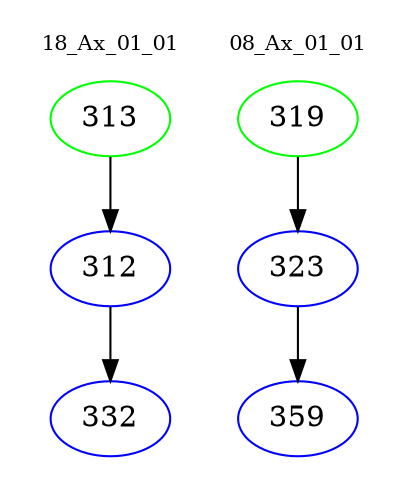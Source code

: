 digraph{
subgraph cluster_0 {
color = white
label = "18_Ax_01_01";
fontsize=10;
T0_313 [label="313", color="green"]
T0_313 -> T0_312 [color="black"]
T0_312 [label="312", color="blue"]
T0_312 -> T0_332 [color="black"]
T0_332 [label="332", color="blue"]
}
subgraph cluster_1 {
color = white
label = "08_Ax_01_01";
fontsize=10;
T1_319 [label="319", color="green"]
T1_319 -> T1_323 [color="black"]
T1_323 [label="323", color="blue"]
T1_323 -> T1_359 [color="black"]
T1_359 [label="359", color="blue"]
}
}
